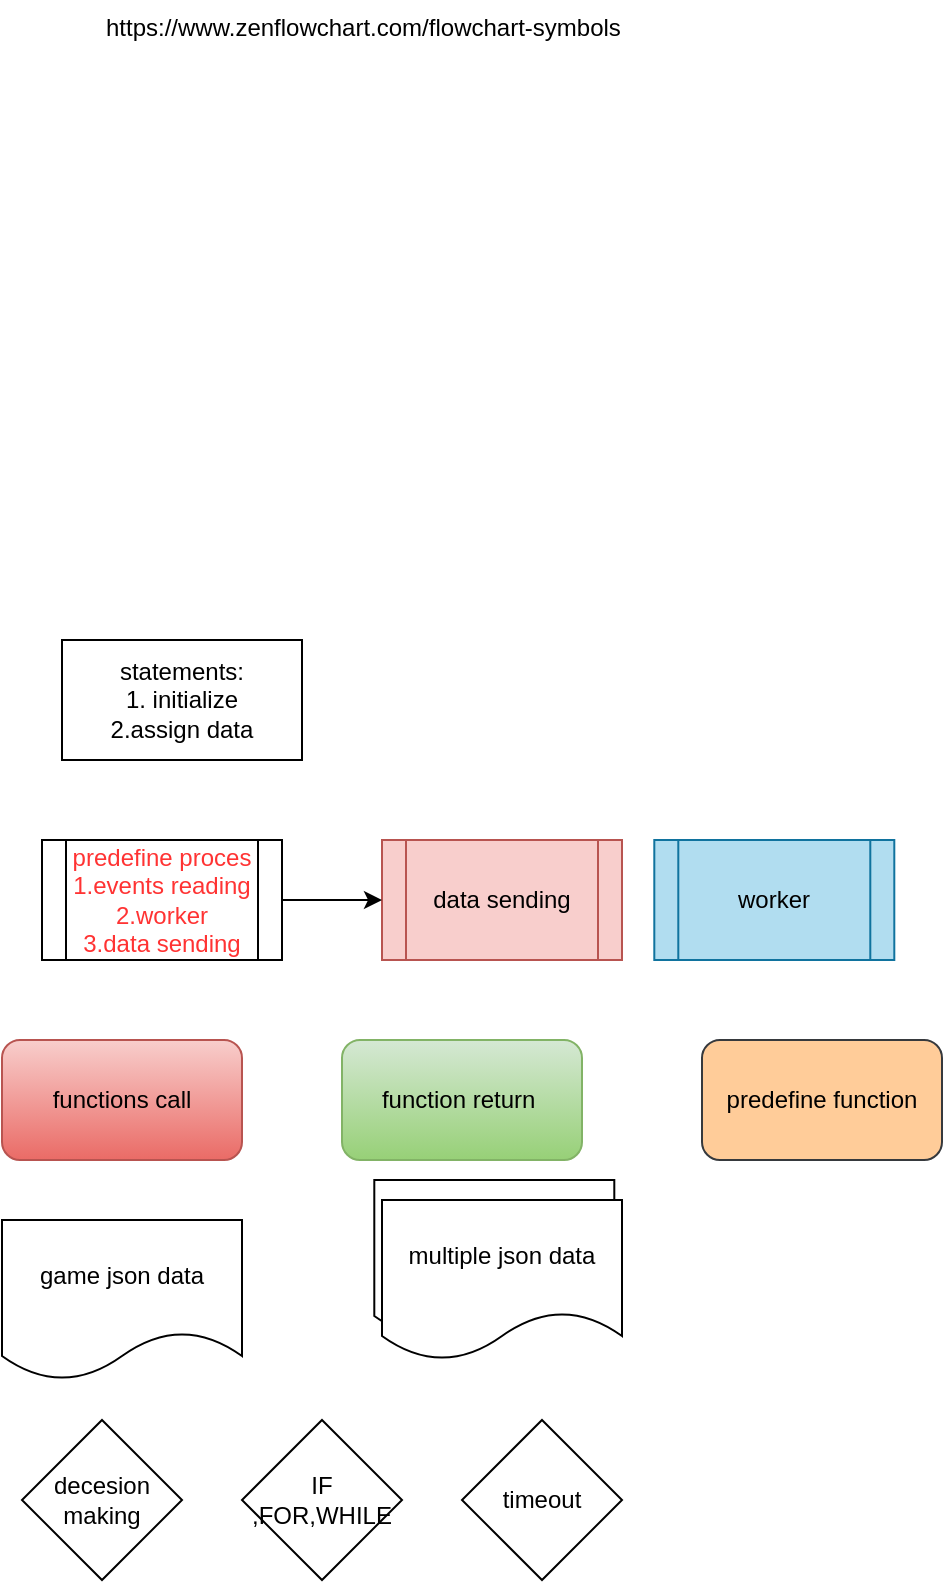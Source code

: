 <mxfile version="17.4.6" type="github">
  <diagram id="69YoF8s6pK7iw70b-nQL" name="Page-1">
    <mxGraphModel dx="1038" dy="579" grid="1" gridSize="10" guides="1" tooltips="1" connect="1" arrows="1" fold="1" page="1" pageScale="1" pageWidth="850" pageHeight="1100" math="0" shadow="0">
      <root>
        <mxCell id="0" />
        <mxCell id="1" parent="0" />
        <mxCell id="Gnrq6Jq-5mUZ2eu32NfB-6" value="" style="shape=image;verticalLabelPosition=bottom;labelBackgroundColor=default;verticalAlign=top;aspect=fixed;imageAspect=0;image=https://uploads-ssl.webflow.com/6184b461a39ff13bfb8c0556/61de99e8171cc6468145551d_flowchart-symbols-800.png;" vertex="1" parent="1">
          <mxGeometry x="30" y="70" width="363.85" height="240" as="geometry" />
        </mxCell>
        <UserObject label="https://www.zenflowchart.com/flowchart-symbols" link="https://www.zenflowchart.com/flowchart-symbols" id="Gnrq6Jq-5mUZ2eu32NfB-7">
          <mxCell style="text;whiteSpace=wrap;html=1;" vertex="1" parent="1">
            <mxGeometry x="60" y="30" width="280" height="30" as="geometry" />
          </mxCell>
        </UserObject>
        <mxCell id="Gnrq6Jq-5mUZ2eu32NfB-8" value="statements:&lt;br&gt;1. initialize&lt;br&gt;2.assign data" style="rounded=0;whiteSpace=wrap;html=1;" vertex="1" parent="1">
          <mxGeometry x="40" y="350" width="120" height="60" as="geometry" />
        </mxCell>
        <mxCell id="Gnrq6Jq-5mUZ2eu32NfB-9" value="functions call" style="rounded=1;whiteSpace=wrap;html=1;fillColor=#f8cecc;gradientColor=#ea6b66;strokeColor=#b85450;" vertex="1" parent="1">
          <mxGeometry x="10" y="550" width="120" height="60" as="geometry" />
        </mxCell>
        <mxCell id="Gnrq6Jq-5mUZ2eu32NfB-10" value="decesion making" style="rhombus;whiteSpace=wrap;html=1;" vertex="1" parent="1">
          <mxGeometry x="20" y="740" width="80" height="80" as="geometry" />
        </mxCell>
        <mxCell id="Gnrq6Jq-5mUZ2eu32NfB-12" value="data sending" style="shape=process;whiteSpace=wrap;html=1;backgroundOutline=1;fillColor=#f8cecc;strokeColor=#b85450;" vertex="1" parent="1">
          <mxGeometry x="200" y="450" width="120" height="60" as="geometry" />
        </mxCell>
        <mxCell id="Gnrq6Jq-5mUZ2eu32NfB-14" value="worker" style="shape=process;whiteSpace=wrap;html=1;backgroundOutline=1;fillColor=#b1ddf0;strokeColor=#10739e;" vertex="1" parent="1">
          <mxGeometry x="336.15" y="450" width="120" height="60" as="geometry" />
        </mxCell>
        <mxCell id="Gnrq6Jq-5mUZ2eu32NfB-16" value="" style="edgeStyle=orthogonalEdgeStyle;rounded=0;orthogonalLoop=1;jettySize=auto;html=1;fontColor=#000000;" edge="1" parent="1" source="Gnrq6Jq-5mUZ2eu32NfB-15" target="Gnrq6Jq-5mUZ2eu32NfB-12">
          <mxGeometry relative="1" as="geometry" />
        </mxCell>
        <mxCell id="Gnrq6Jq-5mUZ2eu32NfB-15" value="predefine proces&lt;br&gt;1.events reading&lt;br&gt;2.worker&lt;br&gt;3.data sending" style="shape=process;whiteSpace=wrap;html=1;backgroundOutline=1;fontColor=#FF3333;" vertex="1" parent="1">
          <mxGeometry x="30" y="450" width="120" height="60" as="geometry" />
        </mxCell>
        <mxCell id="Gnrq6Jq-5mUZ2eu32NfB-17" value="function return&amp;nbsp;" style="rounded=1;whiteSpace=wrap;html=1;fillColor=#d5e8d4;gradientColor=#97d077;strokeColor=#82b366;" vertex="1" parent="1">
          <mxGeometry x="180" y="550" width="120" height="60" as="geometry" />
        </mxCell>
        <mxCell id="Gnrq6Jq-5mUZ2eu32NfB-18" value="game json data" style="shape=document;whiteSpace=wrap;html=1;boundedLbl=1;fontColor=#000000;" vertex="1" parent="1">
          <mxGeometry x="10" y="640" width="120" height="80" as="geometry" />
        </mxCell>
        <mxCell id="Gnrq6Jq-5mUZ2eu32NfB-19" value="" style="shape=document;whiteSpace=wrap;html=1;boundedLbl=1;fontColor=#000000;" vertex="1" parent="1">
          <mxGeometry x="196.15" y="620" width="120" height="80" as="geometry" />
        </mxCell>
        <mxCell id="Gnrq6Jq-5mUZ2eu32NfB-20" value="multiple json data" style="shape=document;whiteSpace=wrap;html=1;boundedLbl=1;fontColor=#000000;" vertex="1" parent="1">
          <mxGeometry x="200" y="630" width="120" height="80" as="geometry" />
        </mxCell>
        <mxCell id="Gnrq6Jq-5mUZ2eu32NfB-21" value="IF ,FOR,WHILE" style="rhombus;whiteSpace=wrap;html=1;" vertex="1" parent="1">
          <mxGeometry x="130" y="740" width="80" height="80" as="geometry" />
        </mxCell>
        <mxCell id="Gnrq6Jq-5mUZ2eu32NfB-22" value="timeout" style="rhombus;whiteSpace=wrap;html=1;" vertex="1" parent="1">
          <mxGeometry x="240" y="740" width="80" height="80" as="geometry" />
        </mxCell>
        <mxCell id="Gnrq6Jq-5mUZ2eu32NfB-26" value="predefine function" style="rounded=1;whiteSpace=wrap;html=1;fillColor=#ffcc99;strokeColor=#36393d;" vertex="1" parent="1">
          <mxGeometry x="360" y="550" width="120" height="60" as="geometry" />
        </mxCell>
      </root>
    </mxGraphModel>
  </diagram>
</mxfile>
